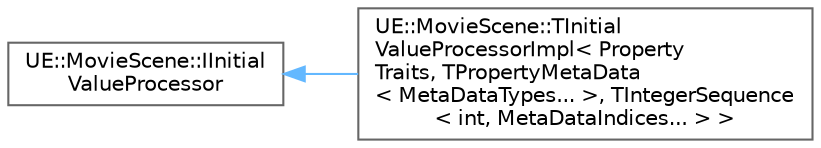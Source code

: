 digraph "Graphical Class Hierarchy"
{
 // INTERACTIVE_SVG=YES
 // LATEX_PDF_SIZE
  bgcolor="transparent";
  edge [fontname=Helvetica,fontsize=10,labelfontname=Helvetica,labelfontsize=10];
  node [fontname=Helvetica,fontsize=10,shape=box,height=0.2,width=0.4];
  rankdir="LR";
  Node0 [id="Node000000",label="UE::MovieScene::IInitial\lValueProcessor",height=0.2,width=0.4,color="grey40", fillcolor="white", style="filled",URL="$d0/d49/structUE_1_1MovieScene_1_1IInitialValueProcessor.html",tooltip="Interface required for initializing initial values on entities."];
  Node0 -> Node1 [id="edge9597_Node000000_Node000001",dir="back",color="steelblue1",style="solid",tooltip=" "];
  Node1 [id="Node000001",label="UE::MovieScene::TInitial\lValueProcessorImpl\< Property\lTraits, TPropertyMetaData\l\< MetaDataTypes... \>, TIntegerSequence\l\< int, MetaDataIndices... \> \>",height=0.2,width=0.4,color="grey40", fillcolor="white", style="filled",URL="$d1/df1/structUE_1_1MovieScene_1_1TInitialValueProcessorImpl_3_01PropertyTraits_00_01TPropertyMetaData_3d6d9288da497cc6bc774fdcceb18b2e0.html",tooltip=" "];
}
